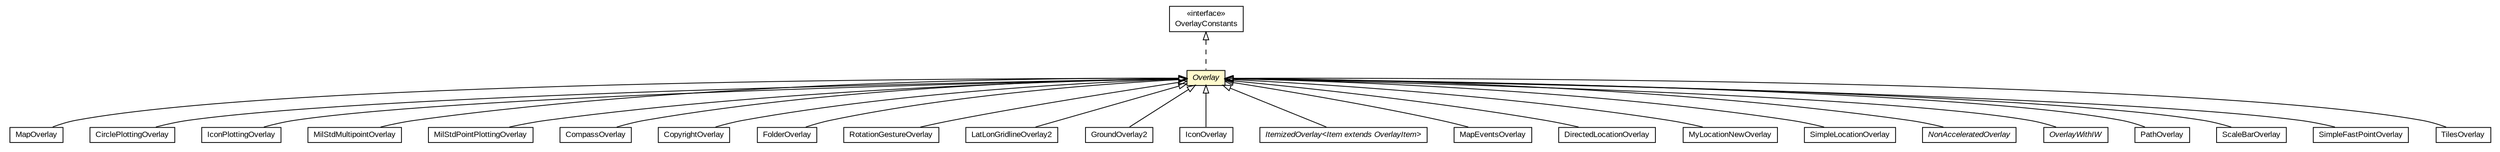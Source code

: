 #!/usr/local/bin/dot
#
# Class diagram 
# Generated by UMLGraph version R5_6-24-gf6e263 (http://www.umlgraph.org/)
#

digraph G {
	edge [fontname="arial",fontsize=10,labelfontname="arial",labelfontsize=10];
	node [fontname="arial",fontsize=10,shape=plaintext];
	nodesep=0.25;
	ranksep=0.5;
	// org.osmdroid.bugtestfragments.Bug82WinDeath.MapOverlay
	c216798 [label=<<table title="org.osmdroid.bugtestfragments.Bug82WinDeath.MapOverlay" border="0" cellborder="1" cellspacing="0" cellpadding="2" port="p" href="../../bugtestfragments/Bug82WinDeath.MapOverlay.html">
		<tr><td><table border="0" cellspacing="0" cellpadding="1">
<tr><td align="center" balign="center"> MapOverlay </td></tr>
		</table></td></tr>
		</table>>, URL="../../bugtestfragments/Bug82WinDeath.MapOverlay.html", fontname="arial", fontcolor="black", fontsize=10.0];
	// org.osmdroid.samplefragments.drawing.CirclePlottingOverlay
	c216888 [label=<<table title="org.osmdroid.samplefragments.drawing.CirclePlottingOverlay" border="0" cellborder="1" cellspacing="0" cellpadding="2" port="p" href="../../samplefragments/drawing/CirclePlottingOverlay.html">
		<tr><td><table border="0" cellspacing="0" cellpadding="1">
<tr><td align="center" balign="center"> CirclePlottingOverlay </td></tr>
		</table></td></tr>
		</table>>, URL="../../samplefragments/drawing/CirclePlottingOverlay.html", fontname="arial", fontcolor="black", fontsize=10.0];
	// org.osmdroid.samplefragments.drawing.IconPlottingOverlay
	c216898 [label=<<table title="org.osmdroid.samplefragments.drawing.IconPlottingOverlay" border="0" cellborder="1" cellspacing="0" cellpadding="2" port="p" href="../../samplefragments/drawing/IconPlottingOverlay.html">
		<tr><td><table border="0" cellspacing="0" cellpadding="1">
<tr><td align="center" balign="center"> IconPlottingOverlay </td></tr>
		</table></td></tr>
		</table>>, URL="../../samplefragments/drawing/IconPlottingOverlay.html", fontname="arial", fontcolor="black", fontsize=10.0];
	// org.osmdroid.samplefragments.milstd2525.MilStdMultipointOverlay
	c216955 [label=<<table title="org.osmdroid.samplefragments.milstd2525.MilStdMultipointOverlay" border="0" cellborder="1" cellspacing="0" cellpadding="2" port="p" href="../../samplefragments/milstd2525/MilStdMultipointOverlay.html">
		<tr><td><table border="0" cellspacing="0" cellpadding="1">
<tr><td align="center" balign="center"> MilStdMultipointOverlay </td></tr>
		</table></td></tr>
		</table>>, URL="../../samplefragments/milstd2525/MilStdMultipointOverlay.html", fontname="arial", fontcolor="black", fontsize=10.0];
	// org.osmdroid.samplefragments.milstd2525.MilStdPointPlottingOverlay
	c216956 [label=<<table title="org.osmdroid.samplefragments.milstd2525.MilStdPointPlottingOverlay" border="0" cellborder="1" cellspacing="0" cellpadding="2" port="p" href="../../samplefragments/milstd2525/MilStdPointPlottingOverlay.html">
		<tr><td><table border="0" cellspacing="0" cellpadding="1">
<tr><td align="center" balign="center"> MilStdPointPlottingOverlay </td></tr>
		</table></td></tr>
		</table>>, URL="../../samplefragments/milstd2525/MilStdPointPlottingOverlay.html", fontname="arial", fontcolor="black", fontsize=10.0];
	// org.osmdroid.views.overlay.compass.CompassOverlay
	c217159 [label=<<table title="org.osmdroid.views.overlay.compass.CompassOverlay" border="0" cellborder="1" cellspacing="0" cellpadding="2" port="p" href="./compass/CompassOverlay.html">
		<tr><td><table border="0" cellspacing="0" cellpadding="1">
<tr><td align="center" balign="center"> CompassOverlay </td></tr>
		</table></td></tr>
		</table>>, URL="./compass/CompassOverlay.html", fontname="arial", fontcolor="black", fontsize=10.0];
	// org.osmdroid.views.overlay.CopyrightOverlay
	c217163 [label=<<table title="org.osmdroid.views.overlay.CopyrightOverlay" border="0" cellborder="1" cellspacing="0" cellpadding="2" port="p" href="./CopyrightOverlay.html">
		<tr><td><table border="0" cellspacing="0" cellpadding="1">
<tr><td align="center" balign="center"> CopyrightOverlay </td></tr>
		</table></td></tr>
		</table>>, URL="./CopyrightOverlay.html", fontname="arial", fontcolor="black", fontsize=10.0];
	// org.osmdroid.views.overlay.FolderOverlay
	c217165 [label=<<table title="org.osmdroid.views.overlay.FolderOverlay" border="0" cellborder="1" cellspacing="0" cellpadding="2" port="p" href="./FolderOverlay.html">
		<tr><td><table border="0" cellspacing="0" cellpadding="1">
<tr><td align="center" balign="center"> FolderOverlay </td></tr>
		</table></td></tr>
		</table>>, URL="./FolderOverlay.html", fontname="arial", fontcolor="black", fontsize=10.0];
	// org.osmdroid.views.overlay.gestures.RotationGestureOverlay
	c217168 [label=<<table title="org.osmdroid.views.overlay.gestures.RotationGestureOverlay" border="0" cellborder="1" cellspacing="0" cellpadding="2" port="p" href="./gestures/RotationGestureOverlay.html">
		<tr><td><table border="0" cellspacing="0" cellpadding="1">
<tr><td align="center" balign="center"> RotationGestureOverlay </td></tr>
		</table></td></tr>
		</table>>, URL="./gestures/RotationGestureOverlay.html", fontname="arial", fontcolor="black", fontsize=10.0];
	// org.osmdroid.views.overlay.gridlines.LatLonGridlineOverlay2
	c217170 [label=<<table title="org.osmdroid.views.overlay.gridlines.LatLonGridlineOverlay2" border="0" cellborder="1" cellspacing="0" cellpadding="2" port="p" href="./gridlines/LatLonGridlineOverlay2.html">
		<tr><td><table border="0" cellspacing="0" cellpadding="1">
<tr><td align="center" balign="center"> LatLonGridlineOverlay2 </td></tr>
		</table></td></tr>
		</table>>, URL="./gridlines/LatLonGridlineOverlay2.html", fontname="arial", fontcolor="black", fontsize=10.0];
	// org.osmdroid.views.overlay.GroundOverlay2
	c217171 [label=<<table title="org.osmdroid.views.overlay.GroundOverlay2" border="0" cellborder="1" cellspacing="0" cellpadding="2" port="p" href="./GroundOverlay2.html">
		<tr><td><table border="0" cellspacing="0" cellpadding="1">
<tr><td align="center" balign="center"> GroundOverlay2 </td></tr>
		</table></td></tr>
		</table>>, URL="./GroundOverlay2.html", fontname="arial", fontcolor="black", fontsize=10.0];
	// org.osmdroid.views.overlay.IconOverlay
	c217172 [label=<<table title="org.osmdroid.views.overlay.IconOverlay" border="0" cellborder="1" cellspacing="0" cellpadding="2" port="p" href="./IconOverlay.html">
		<tr><td><table border="0" cellspacing="0" cellpadding="1">
<tr><td align="center" balign="center"> IconOverlay </td></tr>
		</table></td></tr>
		</table>>, URL="./IconOverlay.html", fontname="arial", fontcolor="black", fontsize=10.0];
	// org.osmdroid.views.overlay.ItemizedOverlay<Item extends org.osmdroid.views.overlay.OverlayItem>
	c217180 [label=<<table title="org.osmdroid.views.overlay.ItemizedOverlay" border="0" cellborder="1" cellspacing="0" cellpadding="2" port="p" href="./ItemizedOverlay.html">
		<tr><td><table border="0" cellspacing="0" cellpadding="1">
<tr><td align="center" balign="center"><font face="arial italic"> ItemizedOverlay&lt;Item extends OverlayItem&gt; </font></td></tr>
		</table></td></tr>
		</table>>, URL="./ItemizedOverlay.html", fontname="arial", fontcolor="black", fontsize=10.0];
	// org.osmdroid.views.overlay.MapEventsOverlay
	c217187 [label=<<table title="org.osmdroid.views.overlay.MapEventsOverlay" border="0" cellborder="1" cellspacing="0" cellpadding="2" port="p" href="./MapEventsOverlay.html">
		<tr><td><table border="0" cellspacing="0" cellpadding="1">
<tr><td align="center" balign="center"> MapEventsOverlay </td></tr>
		</table></td></tr>
		</table>>, URL="./MapEventsOverlay.html", fontname="arial", fontcolor="black", fontsize=10.0];
	// org.osmdroid.views.overlay.mylocation.DirectedLocationOverlay
	c217204 [label=<<table title="org.osmdroid.views.overlay.mylocation.DirectedLocationOverlay" border="0" cellborder="1" cellspacing="0" cellpadding="2" port="p" href="./mylocation/DirectedLocationOverlay.html">
		<tr><td><table border="0" cellspacing="0" cellpadding="1">
<tr><td align="center" balign="center"> DirectedLocationOverlay </td></tr>
		</table></td></tr>
		</table>>, URL="./mylocation/DirectedLocationOverlay.html", fontname="arial", fontcolor="black", fontsize=10.0];
	// org.osmdroid.views.overlay.mylocation.MyLocationNewOverlay
	c217208 [label=<<table title="org.osmdroid.views.overlay.mylocation.MyLocationNewOverlay" border="0" cellborder="1" cellspacing="0" cellpadding="2" port="p" href="./mylocation/MyLocationNewOverlay.html">
		<tr><td><table border="0" cellspacing="0" cellpadding="1">
<tr><td align="center" balign="center"> MyLocationNewOverlay </td></tr>
		</table></td></tr>
		</table>>, URL="./mylocation/MyLocationNewOverlay.html", fontname="arial", fontcolor="black", fontsize=10.0];
	// org.osmdroid.views.overlay.mylocation.SimpleLocationOverlay
	c217209 [label=<<table title="org.osmdroid.views.overlay.mylocation.SimpleLocationOverlay" border="0" cellborder="1" cellspacing="0" cellpadding="2" port="p" href="./mylocation/SimpleLocationOverlay.html">
		<tr><td><table border="0" cellspacing="0" cellpadding="1">
<tr><td align="center" balign="center"> SimpleLocationOverlay </td></tr>
		</table></td></tr>
		</table>>, URL="./mylocation/SimpleLocationOverlay.html", fontname="arial", fontcolor="black", fontsize=10.0];
	// org.osmdroid.views.overlay.NonAcceleratedOverlay
	c217210 [label=<<table title="org.osmdroid.views.overlay.NonAcceleratedOverlay" border="0" cellborder="1" cellspacing="0" cellpadding="2" port="p" href="./NonAcceleratedOverlay.html">
		<tr><td><table border="0" cellspacing="0" cellpadding="1">
<tr><td align="center" balign="center"><font face="arial italic"> NonAcceleratedOverlay </font></td></tr>
		</table></td></tr>
		</table>>, URL="./NonAcceleratedOverlay.html", fontname="arial", fontcolor="black", fontsize=10.0];
	// org.osmdroid.views.overlay.Overlay
	c217211 [label=<<table title="org.osmdroid.views.overlay.Overlay" border="0" cellborder="1" cellspacing="0" cellpadding="2" port="p" bgcolor="lemonChiffon" href="./Overlay.html">
		<tr><td><table border="0" cellspacing="0" cellpadding="1">
<tr><td align="center" balign="center"><font face="arial italic"> Overlay </font></td></tr>
		</table></td></tr>
		</table>>, URL="./Overlay.html", fontname="arial", fontcolor="black", fontsize=10.0];
	// org.osmdroid.views.overlay.OverlayWithIW
	c217217 [label=<<table title="org.osmdroid.views.overlay.OverlayWithIW" border="0" cellborder="1" cellspacing="0" cellpadding="2" port="p" href="./OverlayWithIW.html">
		<tr><td><table border="0" cellspacing="0" cellpadding="1">
<tr><td align="center" balign="center"><font face="arial italic"> OverlayWithIW </font></td></tr>
		</table></td></tr>
		</table>>, URL="./OverlayWithIW.html", fontname="arial", fontcolor="black", fontsize=10.0];
	// org.osmdroid.views.overlay.PathOverlay
	c217218 [label=<<table title="org.osmdroid.views.overlay.PathOverlay" border="0" cellborder="1" cellspacing="0" cellpadding="2" port="p" href="./PathOverlay.html">
		<tr><td><table border="0" cellspacing="0" cellpadding="1">
<tr><td align="center" balign="center"> PathOverlay </td></tr>
		</table></td></tr>
		</table>>, URL="./PathOverlay.html", fontname="arial", fontcolor="black", fontsize=10.0];
	// org.osmdroid.views.overlay.ScaleBarOverlay
	c217223 [label=<<table title="org.osmdroid.views.overlay.ScaleBarOverlay" border="0" cellborder="1" cellspacing="0" cellpadding="2" port="p" href="./ScaleBarOverlay.html">
		<tr><td><table border="0" cellspacing="0" cellpadding="1">
<tr><td align="center" balign="center"> ScaleBarOverlay </td></tr>
		</table></td></tr>
		</table>>, URL="./ScaleBarOverlay.html", fontname="arial", fontcolor="black", fontsize=10.0];
	// org.osmdroid.views.overlay.simplefastpoint.SimpleFastPointOverlay
	c217226 [label=<<table title="org.osmdroid.views.overlay.simplefastpoint.SimpleFastPointOverlay" border="0" cellborder="1" cellspacing="0" cellpadding="2" port="p" href="./simplefastpoint/SimpleFastPointOverlay.html">
		<tr><td><table border="0" cellspacing="0" cellpadding="1">
<tr><td align="center" balign="center"> SimpleFastPointOverlay </td></tr>
		</table></td></tr>
		</table>>, URL="./simplefastpoint/SimpleFastPointOverlay.html", fontname="arial", fontcolor="black", fontsize=10.0];
	// org.osmdroid.views.overlay.TilesOverlay
	c217236 [label=<<table title="org.osmdroid.views.overlay.TilesOverlay" border="0" cellborder="1" cellspacing="0" cellpadding="2" port="p" href="./TilesOverlay.html">
		<tr><td><table border="0" cellspacing="0" cellpadding="1">
<tr><td align="center" balign="center"> TilesOverlay </td></tr>
		</table></td></tr>
		</table>>, URL="./TilesOverlay.html", fontname="arial", fontcolor="black", fontsize=10.0];
	// org.osmdroid.views.util.constants.OverlayConstants
	c217240 [label=<<table title="org.osmdroid.views.util.constants.OverlayConstants" border="0" cellborder="1" cellspacing="0" cellpadding="2" port="p" href="../util/constants/OverlayConstants.html">
		<tr><td><table border="0" cellspacing="0" cellpadding="1">
<tr><td align="center" balign="center"> &#171;interface&#187; </td></tr>
<tr><td align="center" balign="center"> OverlayConstants </td></tr>
		</table></td></tr>
		</table>>, URL="../util/constants/OverlayConstants.html", fontname="arial", fontcolor="black", fontsize=10.0];
	//org.osmdroid.bugtestfragments.Bug82WinDeath.MapOverlay extends org.osmdroid.views.overlay.Overlay
	c217211:p -> c216798:p [dir=back,arrowtail=empty];
	//org.osmdroid.samplefragments.drawing.CirclePlottingOverlay extends org.osmdroid.views.overlay.Overlay
	c217211:p -> c216888:p [dir=back,arrowtail=empty];
	//org.osmdroid.samplefragments.drawing.IconPlottingOverlay extends org.osmdroid.views.overlay.Overlay
	c217211:p -> c216898:p [dir=back,arrowtail=empty];
	//org.osmdroid.samplefragments.milstd2525.MilStdMultipointOverlay extends org.osmdroid.views.overlay.Overlay
	c217211:p -> c216955:p [dir=back,arrowtail=empty];
	//org.osmdroid.samplefragments.milstd2525.MilStdPointPlottingOverlay extends org.osmdroid.views.overlay.Overlay
	c217211:p -> c216956:p [dir=back,arrowtail=empty];
	//org.osmdroid.views.overlay.compass.CompassOverlay extends org.osmdroid.views.overlay.Overlay
	c217211:p -> c217159:p [dir=back,arrowtail=empty];
	//org.osmdroid.views.overlay.CopyrightOverlay extends org.osmdroid.views.overlay.Overlay
	c217211:p -> c217163:p [dir=back,arrowtail=empty];
	//org.osmdroid.views.overlay.FolderOverlay extends org.osmdroid.views.overlay.Overlay
	c217211:p -> c217165:p [dir=back,arrowtail=empty];
	//org.osmdroid.views.overlay.gestures.RotationGestureOverlay extends org.osmdroid.views.overlay.Overlay
	c217211:p -> c217168:p [dir=back,arrowtail=empty];
	//org.osmdroid.views.overlay.gridlines.LatLonGridlineOverlay2 extends org.osmdroid.views.overlay.Overlay
	c217211:p -> c217170:p [dir=back,arrowtail=empty];
	//org.osmdroid.views.overlay.GroundOverlay2 extends org.osmdroid.views.overlay.Overlay
	c217211:p -> c217171:p [dir=back,arrowtail=empty];
	//org.osmdroid.views.overlay.IconOverlay extends org.osmdroid.views.overlay.Overlay
	c217211:p -> c217172:p [dir=back,arrowtail=empty];
	//org.osmdroid.views.overlay.ItemizedOverlay<Item extends org.osmdroid.views.overlay.OverlayItem> extends org.osmdroid.views.overlay.Overlay
	c217211:p -> c217180:p [dir=back,arrowtail=empty];
	//org.osmdroid.views.overlay.MapEventsOverlay extends org.osmdroid.views.overlay.Overlay
	c217211:p -> c217187:p [dir=back,arrowtail=empty];
	//org.osmdroid.views.overlay.mylocation.DirectedLocationOverlay extends org.osmdroid.views.overlay.Overlay
	c217211:p -> c217204:p [dir=back,arrowtail=empty];
	//org.osmdroid.views.overlay.mylocation.MyLocationNewOverlay extends org.osmdroid.views.overlay.Overlay
	c217211:p -> c217208:p [dir=back,arrowtail=empty];
	//org.osmdroid.views.overlay.mylocation.SimpleLocationOverlay extends org.osmdroid.views.overlay.Overlay
	c217211:p -> c217209:p [dir=back,arrowtail=empty];
	//org.osmdroid.views.overlay.NonAcceleratedOverlay extends org.osmdroid.views.overlay.Overlay
	c217211:p -> c217210:p [dir=back,arrowtail=empty];
	//org.osmdroid.views.overlay.Overlay implements org.osmdroid.views.util.constants.OverlayConstants
	c217240:p -> c217211:p [dir=back,arrowtail=empty,style=dashed];
	//org.osmdroid.views.overlay.OverlayWithIW extends org.osmdroid.views.overlay.Overlay
	c217211:p -> c217217:p [dir=back,arrowtail=empty];
	//org.osmdroid.views.overlay.PathOverlay extends org.osmdroid.views.overlay.Overlay
	c217211:p -> c217218:p [dir=back,arrowtail=empty];
	//org.osmdroid.views.overlay.ScaleBarOverlay extends org.osmdroid.views.overlay.Overlay
	c217211:p -> c217223:p [dir=back,arrowtail=empty];
	//org.osmdroid.views.overlay.simplefastpoint.SimpleFastPointOverlay extends org.osmdroid.views.overlay.Overlay
	c217211:p -> c217226:p [dir=back,arrowtail=empty];
	//org.osmdroid.views.overlay.TilesOverlay extends org.osmdroid.views.overlay.Overlay
	c217211:p -> c217236:p [dir=back,arrowtail=empty];
}

